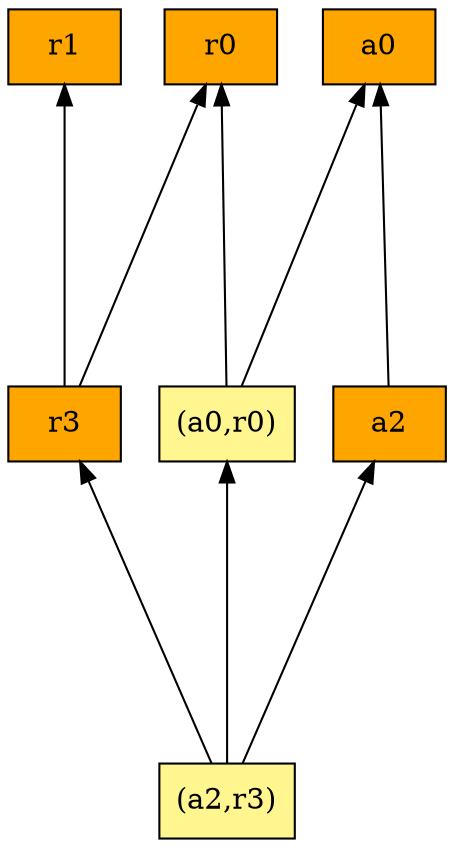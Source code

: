 digraph G {
rankdir=BT;ranksep="2.0";
"r3" [shape=record,fillcolor=orange,style=filled,label="{r3}"];
"(a0,r0)" [shape=record,fillcolor=khaki1,style=filled,label="{(a0,r0)}"];
"r1" [shape=record,fillcolor=orange,style=filled,label="{r1}"];
"r0" [shape=record,fillcolor=orange,style=filled,label="{r0}"];
"a0" [shape=record,fillcolor=orange,style=filled,label="{a0}"];
"a2" [shape=record,fillcolor=orange,style=filled,label="{a2}"];
"(a2,r3)" [shape=record,fillcolor=khaki1,style=filled,label="{(a2,r3)}"];
"r3" -> "r1"
"r3" -> "r0"
"(a0,r0)" -> "a0"
"(a0,r0)" -> "r0"
"a2" -> "a0"
"(a2,r3)" -> "r3"
"(a2,r3)" -> "a2"
"(a2,r3)" -> "(a0,r0)"
}